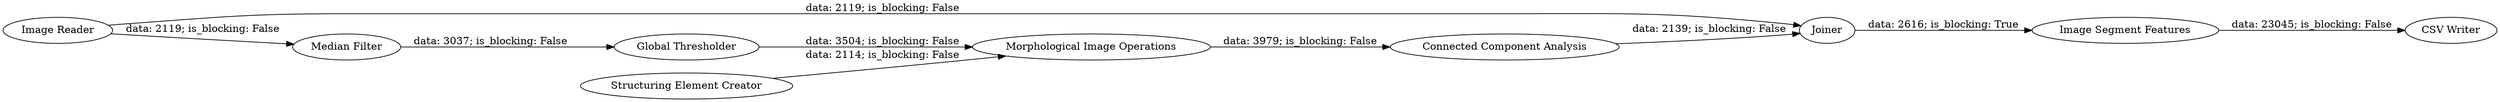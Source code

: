 digraph {
	"-246865515316418192_1" [label="Image Reader"]
	"-246865515316418192_8" [label="Image Segment Features"]
	"-246865515316418192_12" [label="Connected Component Analysis"]
	"-246865515316418192_11" [label="Morphological Image Operations"]
	"-246865515316418192_7" [label=Joiner]
	"-246865515316418192_55" [label="Structuring Element Creator"]
	"-246865515316418192_10" [label="CSV Writer"]
	"-246865515316418192_4" [label="Global Thresholder"]
	"-246865515316418192_3" [label="Median Filter"]
	"-246865515316418192_7" -> "-246865515316418192_8" [label="data: 2616; is_blocking: True"]
	"-246865515316418192_1" -> "-246865515316418192_7" [label="data: 2119; is_blocking: False"]
	"-246865515316418192_11" -> "-246865515316418192_12" [label="data: 3979; is_blocking: False"]
	"-246865515316418192_4" -> "-246865515316418192_11" [label="data: 3504; is_blocking: False"]
	"-246865515316418192_3" -> "-246865515316418192_4" [label="data: 3037; is_blocking: False"]
	"-246865515316418192_55" -> "-246865515316418192_11" [label="data: 2114; is_blocking: False"]
	"-246865515316418192_1" -> "-246865515316418192_3" [label="data: 2119; is_blocking: False"]
	"-246865515316418192_8" -> "-246865515316418192_10" [label="data: 23045; is_blocking: False"]
	"-246865515316418192_12" -> "-246865515316418192_7" [label="data: 2139; is_blocking: False"]
	rankdir=LR
}
